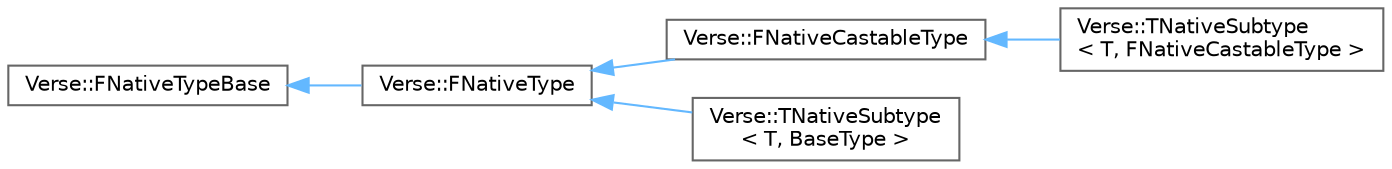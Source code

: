 digraph "Graphical Class Hierarchy"
{
 // INTERACTIVE_SVG=YES
 // LATEX_PDF_SIZE
  bgcolor="transparent";
  edge [fontname=Helvetica,fontsize=10,labelfontname=Helvetica,labelfontsize=10];
  node [fontname=Helvetica,fontsize=10,shape=box,height=0.2,width=0.4];
  rankdir="LR";
  Node0 [id="Node000000",label="Verse::FNativeTypeBase",height=0.2,width=0.4,color="grey40", fillcolor="white", style="filled",URL="$d4/d50/classVerse_1_1FNativeTypeBase.html",tooltip=" "];
  Node0 -> Node1 [id="edge9868_Node000000_Node000001",dir="back",color="steelblue1",style="solid",tooltip=" "];
  Node1 [id="Node000001",label="Verse::FNativeType",height=0.2,width=0.4,color="grey40", fillcolor="white", style="filled",URL="$df/db5/classVerse_1_1FNativeType.html",tooltip=" "];
  Node1 -> Node2 [id="edge9869_Node000001_Node000002",dir="back",color="steelblue1",style="solid",tooltip=" "];
  Node2 [id="Node000002",label="Verse::FNativeCastableType",height=0.2,width=0.4,color="grey40", fillcolor="white", style="filled",URL="$d9/d66/classVerse_1_1FNativeCastableType.html",tooltip=" "];
  Node2 -> Node3 [id="edge9870_Node000002_Node000003",dir="back",color="steelblue1",style="solid",tooltip=" "];
  Node3 [id="Node000003",label="Verse::TNativeSubtype\l\< T, FNativeCastableType \>",height=0.2,width=0.4,color="grey40", fillcolor="white", style="filled",URL="$d4/de2/classVerse_1_1TNativeSubtype.html",tooltip=" "];
  Node1 -> Node4 [id="edge9871_Node000001_Node000004",dir="back",color="steelblue1",style="solid",tooltip=" "];
  Node4 [id="Node000004",label="Verse::TNativeSubtype\l\< T, BaseType \>",height=0.2,width=0.4,color="grey40", fillcolor="white", style="filled",URL="$d4/de2/classVerse_1_1TNativeSubtype.html",tooltip=" "];
}
